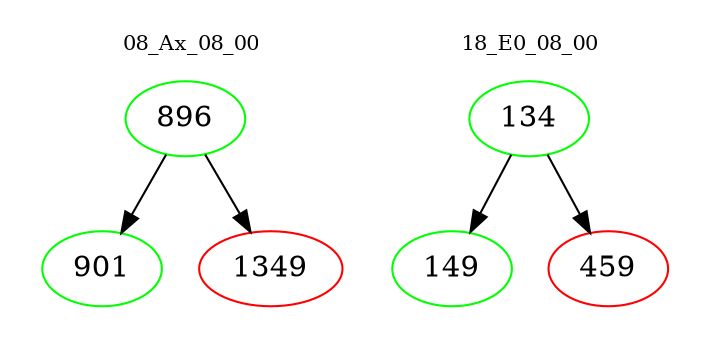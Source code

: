 digraph{
subgraph cluster_0 {
color = white
label = "08_Ax_08_00";
fontsize=10;
T0_896 [label="896", color="green"]
T0_896 -> T0_901 [color="black"]
T0_901 [label="901", color="green"]
T0_896 -> T0_1349 [color="black"]
T0_1349 [label="1349", color="red"]
}
subgraph cluster_1 {
color = white
label = "18_E0_08_00";
fontsize=10;
T1_134 [label="134", color="green"]
T1_134 -> T1_149 [color="black"]
T1_149 [label="149", color="green"]
T1_134 -> T1_459 [color="black"]
T1_459 [label="459", color="red"]
}
}
